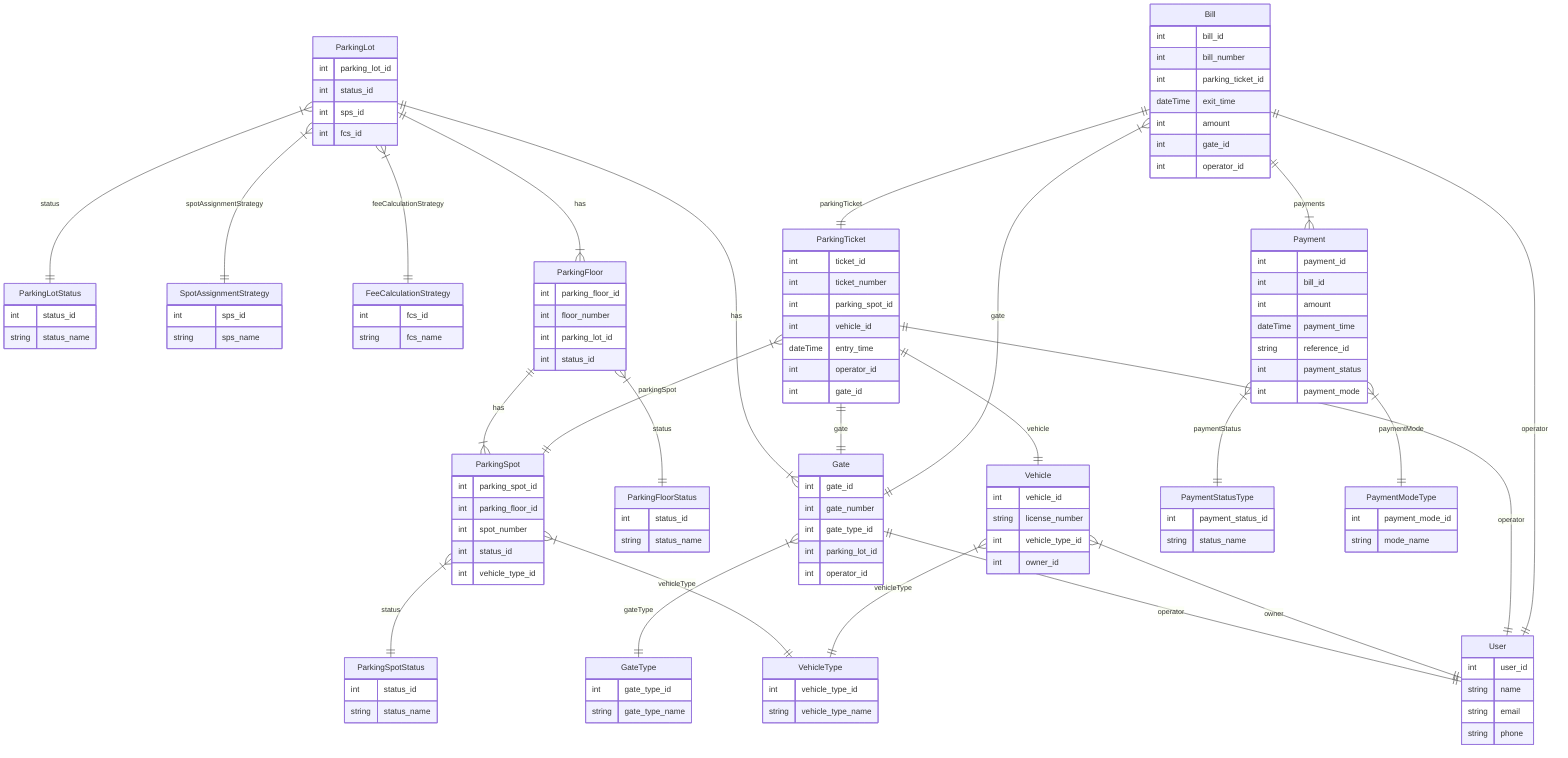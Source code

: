 erDiagram
    ParkingLot {
        int parking_lot_id
        int status_id
        int sps_id
        int fcs_id
    }

    ParkingLotStatus {
        int status_id
        string status_name
    }

    SpotAssignmentStrategy {
        int sps_id
        string sps_name
    }

    FeeCalculationStrategy {
        int fcs_id
        string fcs_name
    }

    ParkingLot }| -- || ParkingLotStatus : status
    ParkingLot }| -- || SpotAssignmentStrategy : spotAssignmentStrategy
    ParkingLot }| -- || FeeCalculationStrategy: feeCalculationStrategy

    Gate {
        int gate_id
        int gate_number
        int gate_type_id
        int parking_lot_id
        int operator_id
    }

    GateType {
        int gate_type_id
        string gate_type_name
    }

    Gate }| -- || GateType : gateType
    ParkingLot || -- |{ Gate : has
    Gate || -- || User : operator

    ParkingFloor {
        int parking_floor_id
        int floor_number
        int parking_lot_id
        int status_id
    }

    ParkingFloorStatus {
        int status_id
        string status_name
    }

    ParkingLot || -- |{ ParkingFloor : has
    ParkingFloor }| -- || ParkingFloorStatus : status

    ParkingSpot {
        int parking_spot_id
        int parking_floor_id
        int spot_number
        int status_id
        int vehicle_type_id
    }

    VehicleType {
        int vehicle_type_id
        string vehicle_type_name
    }

    ParkingSpotStatus {
        int status_id
        string status_name
    }

    ParkingFloor || -- |{ ParkingSpot : has
    ParkingSpot }| -- || ParkingSpotStatus : status
    ParkingSpot }| -- || VehicleType : vehicleType

    Vehicle {
        int vehicle_id
        string license_number
        int vehicle_type_id
        int owner_id
    }

    User {
        int user_id
        string name
        string email
        string phone
    }

    Vehicle }| -- || VehicleType : vehicleType
    Vehicle }| -- || User : owner

    ParkingTicket {
        int ticket_id
        int ticket_number
        int parking_spot_id
        int vehicle_id
        dateTime entry_time
        int operator_id
        int gate_id
    }

    ParkingTicket || -- || Vehicle : vehicle
    ParkingTicket || -- || User : operator
    ParkingTicket || -- || Gate : gate
    ParkingTicket }| -- || ParkingSpot : parkingSpot

    Bill {
        int bill_id
        int bill_number
        int parking_ticket_id
        dateTime exit_time
        int amount
        int gate_id
        int operator_id
    }

    Bill || -- || ParkingTicket : parkingTicket
    Bill || -- || User : operator
    Bill }| -- || Gate : gate

    Payment {
        int payment_id
        int bill_id
        int amount
        dateTime payment_time
        string reference_id
        int payment_status
        int payment_mode
    }

    PaymentStatusType {
        int payment_status_id
        string status_name
    }

    PaymentModeType {
        int payment_mode_id
        string mode_name
    }

    Bill || -- |{ Payment : payments
    Payment }| -- || PaymentStatusType : paymentStatus
    Payment }| -- || PaymentModeType : paymentMode